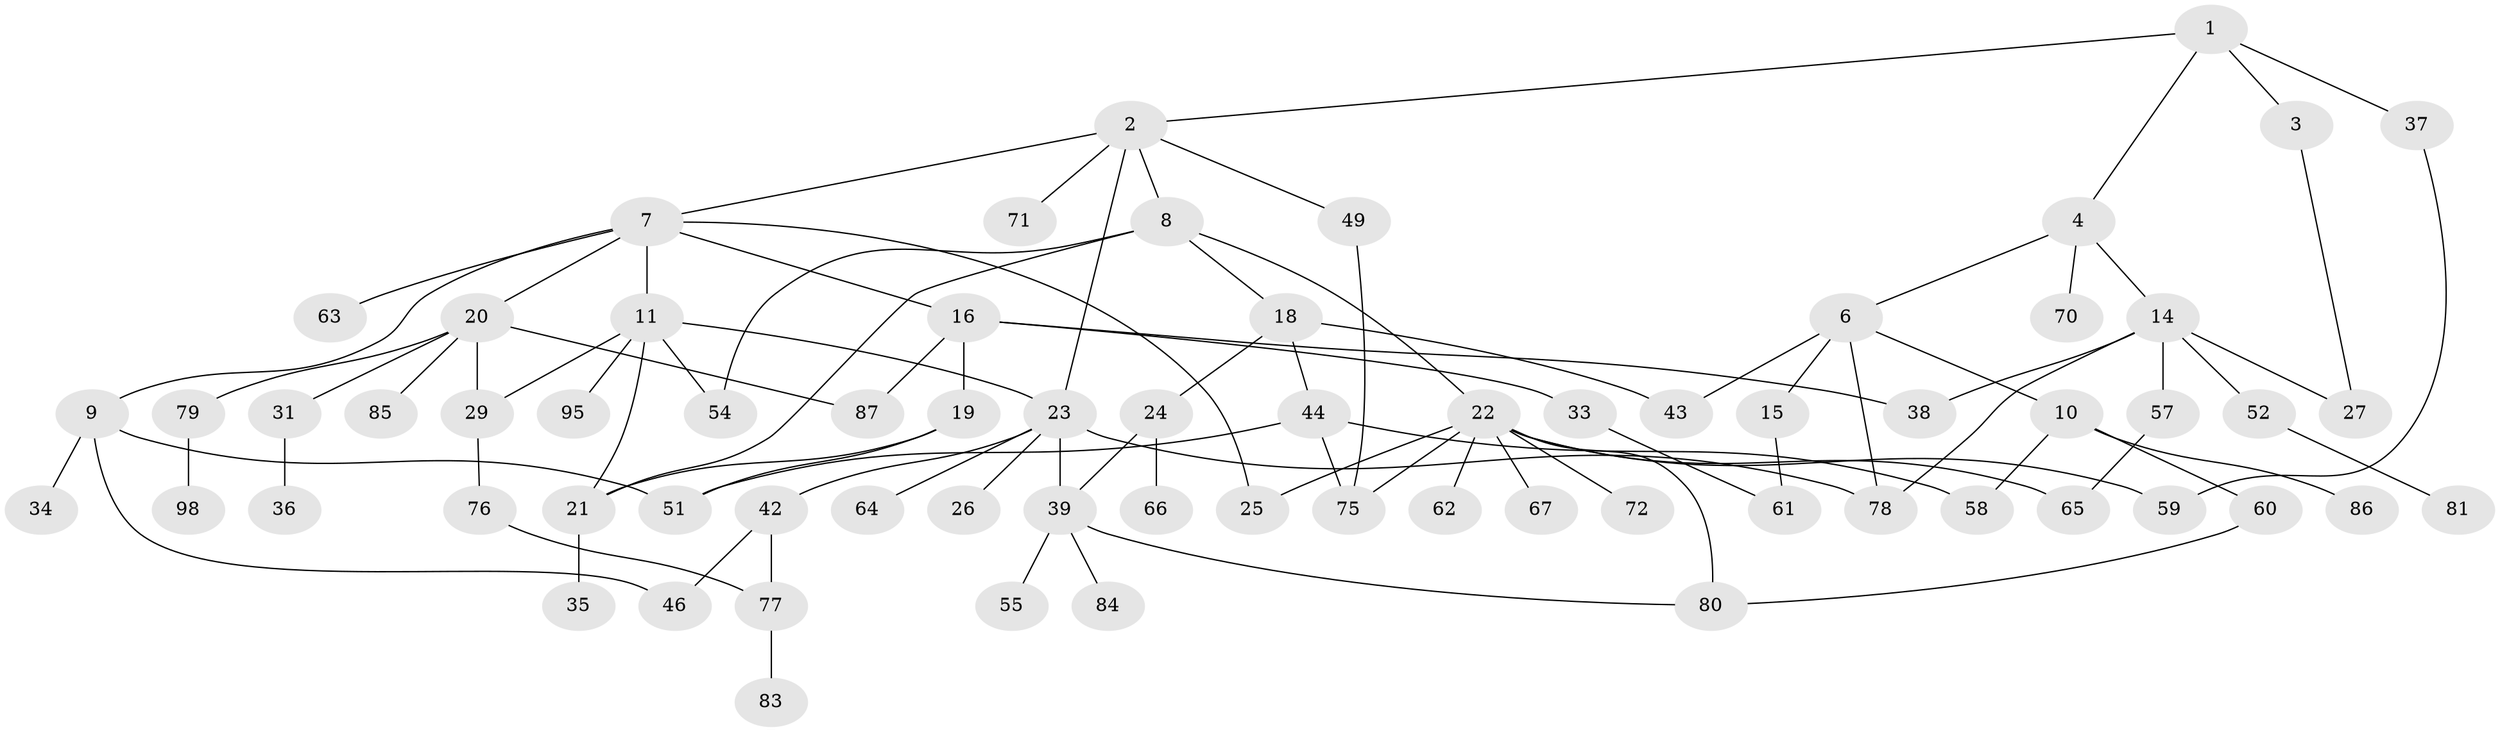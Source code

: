 // original degree distribution, {5: 0.07, 4: 0.1, 2: 0.35, 1: 0.28, 7: 0.02, 3: 0.16, 9: 0.01, 6: 0.01}
// Generated by graph-tools (version 1.1) at 2025/38/02/21/25 10:38:51]
// undirected, 69 vertices, 93 edges
graph export_dot {
graph [start="1"]
  node [color=gray90,style=filled];
  1 [super="+5"];
  2 [super="+13"];
  3 [super="+74"];
  4 [super="+47"];
  6 [super="+17"];
  7 [super="+28"];
  8 [super="+12"];
  9;
  10 [super="+32"];
  11 [super="+88"];
  14 [super="+48"];
  15;
  16 [super="+73"];
  18;
  19;
  20 [super="+40"];
  21 [super="+99"];
  22 [super="+89"];
  23 [super="+53"];
  24 [super="+45"];
  25 [super="+91"];
  26;
  27 [super="+82"];
  29 [super="+30"];
  31;
  33 [super="+92"];
  34;
  35 [super="+69"];
  36;
  37;
  38;
  39 [super="+41"];
  42;
  43 [super="+97"];
  44 [super="+56"];
  46 [super="+50"];
  49;
  51 [super="+93"];
  52;
  54;
  55;
  57;
  58 [super="+90"];
  59;
  60 [super="+68"];
  61;
  62;
  63;
  64;
  65;
  66 [super="+94"];
  67;
  70;
  71;
  72;
  75;
  76;
  77 [super="+96"];
  78;
  79;
  80;
  81 [super="+100"];
  83;
  84;
  85;
  86;
  87;
  95;
  98;
  1 -- 2;
  1 -- 3;
  1 -- 4;
  1 -- 37;
  2 -- 7;
  2 -- 8;
  2 -- 49;
  2 -- 23;
  2 -- 71;
  3 -- 27;
  4 -- 6;
  4 -- 14;
  4 -- 70;
  6 -- 10;
  6 -- 15;
  6 -- 78;
  6 -- 43;
  7 -- 9;
  7 -- 11;
  7 -- 16;
  7 -- 20;
  7 -- 25;
  7 -- 63;
  8 -- 18;
  8 -- 21;
  8 -- 54;
  8 -- 22;
  9 -- 34;
  9 -- 46;
  9 -- 51;
  10 -- 86;
  10 -- 58;
  10 -- 60;
  11 -- 21;
  11 -- 29;
  11 -- 23;
  11 -- 54;
  11 -- 95;
  14 -- 27;
  14 -- 38;
  14 -- 57;
  14 -- 78;
  14 -- 52;
  15 -- 61;
  16 -- 19;
  16 -- 33;
  16 -- 38;
  16 -- 87;
  18 -- 24;
  18 -- 43;
  18 -- 44;
  19 -- 51;
  19 -- 21;
  20 -- 29;
  20 -- 31;
  20 -- 79;
  20 -- 85;
  20 -- 87;
  21 -- 35;
  22 -- 25;
  22 -- 59;
  22 -- 62;
  22 -- 67;
  22 -- 72;
  22 -- 75;
  22 -- 65;
  22 -- 80;
  23 -- 26;
  23 -- 42;
  23 -- 78;
  23 -- 39;
  23 -- 64;
  24 -- 39;
  24 -- 66 [weight=2];
  29 -- 76;
  31 -- 36;
  33 -- 61;
  37 -- 59;
  39 -- 84;
  39 -- 80;
  39 -- 55;
  42 -- 46;
  42 -- 77;
  44 -- 75;
  44 -- 51;
  44 -- 58;
  49 -- 75;
  52 -- 81;
  57 -- 65;
  60 -- 80;
  76 -- 77;
  77 -- 83;
  79 -- 98;
}
